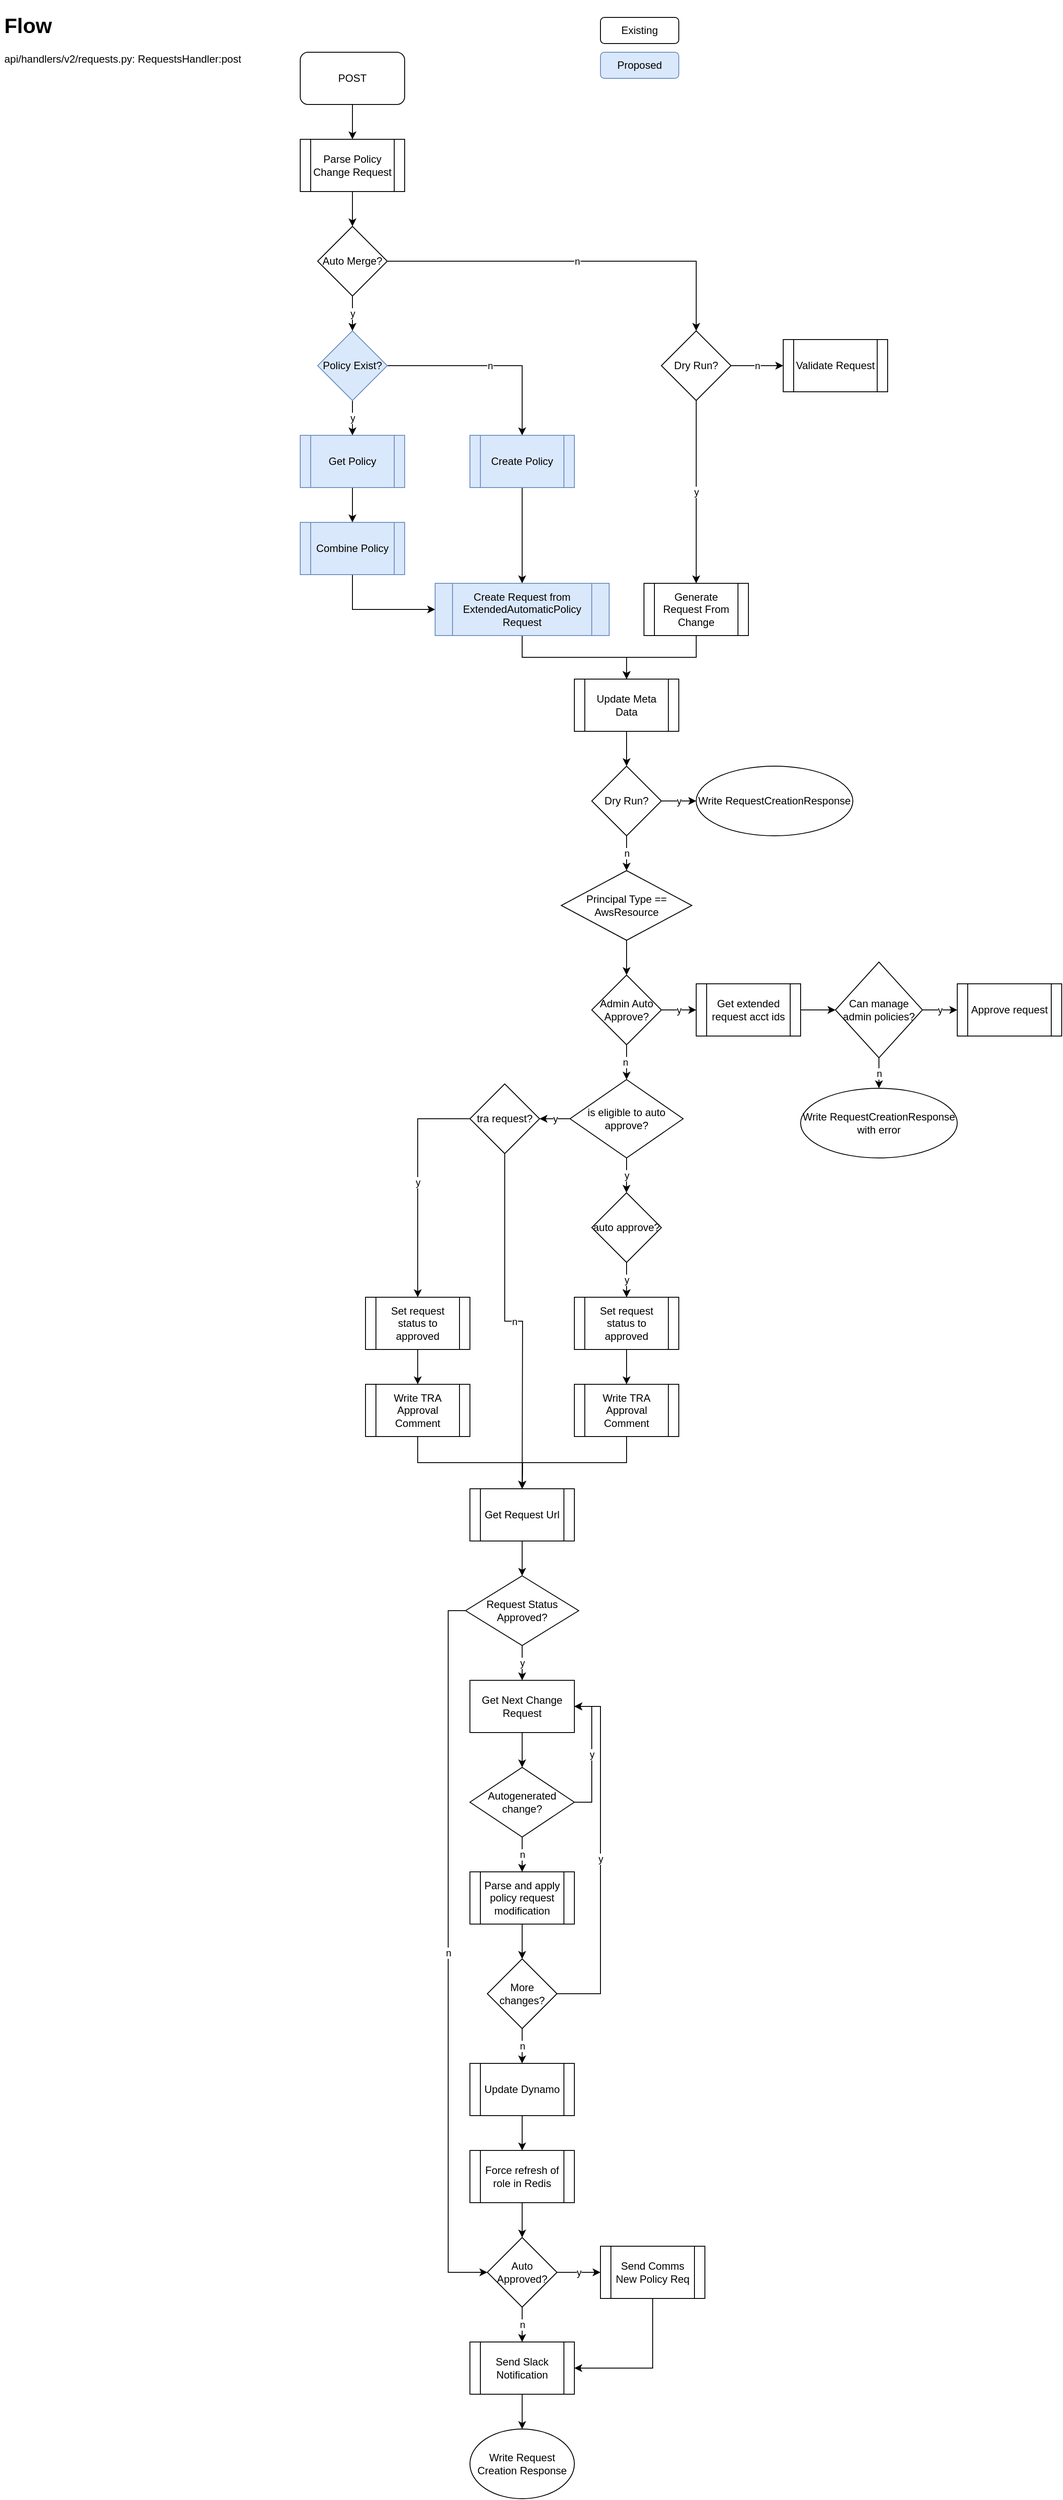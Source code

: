 <mxfile version="20.3.0" type="device"><diagram id="WypyUzZymiXNKyvfpp9d" name="Page-1"><mxGraphModel dx="991" dy="950" grid="1" gridSize="10" guides="1" tooltips="1" connect="1" arrows="1" fold="1" page="1" pageScale="1" pageWidth="850" pageHeight="1100" math="0" shadow="0"><root><mxCell id="0"/><mxCell id="1" parent="0"/><mxCell id="eZmZU-phNd9cnEl8Wvlo-18" style="edgeStyle=orthogonalEdgeStyle;rounded=0;orthogonalLoop=1;jettySize=auto;html=1;exitX=0.5;exitY=1;exitDx=0;exitDy=0;entryX=0.5;entryY=0;entryDx=0;entryDy=0;" edge="1" parent="1" source="eZmZU-phNd9cnEl8Wvlo-1" target="eZmZU-phNd9cnEl8Wvlo-17"><mxGeometry relative="1" as="geometry"/></mxCell><mxCell id="eZmZU-phNd9cnEl8Wvlo-1" value="POST" style="rounded=1;whiteSpace=wrap;html=1;" vertex="1" parent="1"><mxGeometry x="365" y="60" width="120" height="60" as="geometry"/></mxCell><mxCell id="eZmZU-phNd9cnEl8Wvlo-12" style="edgeStyle=orthogonalEdgeStyle;rounded=0;orthogonalLoop=1;jettySize=auto;html=1;exitX=0.5;exitY=1;exitDx=0;exitDy=0;entryX=0.5;entryY=0;entryDx=0;entryDy=0;" edge="1" parent="1" source="eZmZU-phNd9cnEl8Wvlo-2" target="eZmZU-phNd9cnEl8Wvlo-9"><mxGeometry relative="1" as="geometry"/></mxCell><mxCell id="eZmZU-phNd9cnEl8Wvlo-2" value="Get Policy" style="shape=process;whiteSpace=wrap;html=1;backgroundOutline=1;fillColor=#dae8fc;strokeColor=#6c8ebf;" vertex="1" parent="1"><mxGeometry x="365" y="500" width="120" height="60" as="geometry"/></mxCell><mxCell id="eZmZU-phNd9cnEl8Wvlo-5" value="y" style="edgeStyle=orthogonalEdgeStyle;rounded=0;orthogonalLoop=1;jettySize=auto;html=1;exitX=0.5;exitY=1;exitDx=0;exitDy=0;entryX=0.5;entryY=0;entryDx=0;entryDy=0;" edge="1" parent="1" source="eZmZU-phNd9cnEl8Wvlo-4" target="eZmZU-phNd9cnEl8Wvlo-2"><mxGeometry relative="1" as="geometry"/></mxCell><mxCell id="eZmZU-phNd9cnEl8Wvlo-8" value="n" style="edgeStyle=orthogonalEdgeStyle;rounded=0;orthogonalLoop=1;jettySize=auto;html=1;exitX=1;exitY=0.5;exitDx=0;exitDy=0;" edge="1" parent="1" source="eZmZU-phNd9cnEl8Wvlo-4" target="eZmZU-phNd9cnEl8Wvlo-7"><mxGeometry relative="1" as="geometry"/></mxCell><mxCell id="eZmZU-phNd9cnEl8Wvlo-4" value="Policy Exist?" style="rhombus;whiteSpace=wrap;html=1;fillColor=#dae8fc;strokeColor=#6c8ebf;" vertex="1" parent="1"><mxGeometry x="385" y="380" width="80" height="80" as="geometry"/></mxCell><mxCell id="eZmZU-phNd9cnEl8Wvlo-11" style="edgeStyle=orthogonalEdgeStyle;rounded=0;orthogonalLoop=1;jettySize=auto;html=1;exitX=0.5;exitY=1;exitDx=0;exitDy=0;entryX=0.5;entryY=0;entryDx=0;entryDy=0;" edge="1" parent="1" source="eZmZU-phNd9cnEl8Wvlo-7" target="eZmZU-phNd9cnEl8Wvlo-10"><mxGeometry relative="1" as="geometry"/></mxCell><mxCell id="eZmZU-phNd9cnEl8Wvlo-7" value="Create Policy" style="shape=process;whiteSpace=wrap;html=1;backgroundOutline=1;fillColor=#dae8fc;strokeColor=#6c8ebf;" vertex="1" parent="1"><mxGeometry x="560" y="500" width="120" height="60" as="geometry"/></mxCell><mxCell id="eZmZU-phNd9cnEl8Wvlo-13" style="edgeStyle=orthogonalEdgeStyle;rounded=0;orthogonalLoop=1;jettySize=auto;html=1;entryX=0;entryY=0.5;entryDx=0;entryDy=0;exitX=0.5;exitY=1;exitDx=0;exitDy=0;" edge="1" parent="1" source="eZmZU-phNd9cnEl8Wvlo-9" target="eZmZU-phNd9cnEl8Wvlo-10"><mxGeometry relative="1" as="geometry"/></mxCell><mxCell id="eZmZU-phNd9cnEl8Wvlo-9" value="Combine Policy" style="shape=process;whiteSpace=wrap;html=1;backgroundOutline=1;fillColor=#dae8fc;strokeColor=#6c8ebf;" vertex="1" parent="1"><mxGeometry x="365" y="600" width="120" height="60" as="geometry"/></mxCell><mxCell id="eZmZU-phNd9cnEl8Wvlo-36" style="edgeStyle=orthogonalEdgeStyle;rounded=0;orthogonalLoop=1;jettySize=auto;html=1;exitX=0.5;exitY=1;exitDx=0;exitDy=0;entryX=0.5;entryY=0;entryDx=0;entryDy=0;" edge="1" parent="1" source="eZmZU-phNd9cnEl8Wvlo-10" target="eZmZU-phNd9cnEl8Wvlo-34"><mxGeometry relative="1" as="geometry"/></mxCell><mxCell id="eZmZU-phNd9cnEl8Wvlo-10" value="Create Request from ExtendedAutomaticPolicy Request" style="shape=process;whiteSpace=wrap;html=1;backgroundOutline=1;fillColor=#dae8fc;strokeColor=#6c8ebf;" vertex="1" parent="1"><mxGeometry x="520" y="670" width="200" height="60" as="geometry"/></mxCell><mxCell id="eZmZU-phNd9cnEl8Wvlo-14" value="&lt;h1&gt;Flow&lt;/h1&gt;&lt;p&gt;api/handlers/v2/requests.py: RequestsHandler:post&lt;/p&gt;" style="text;html=1;strokeColor=none;fillColor=none;spacing=5;spacingTop=-20;whiteSpace=wrap;overflow=hidden;rounded=0;" vertex="1" parent="1"><mxGeometry x="20" y="10" width="290" height="90" as="geometry"/></mxCell><mxCell id="eZmZU-phNd9cnEl8Wvlo-15" value="Proposed" style="rounded=1;whiteSpace=wrap;html=1;fillColor=#dae8fc;strokeColor=#6c8ebf;" vertex="1" parent="1"><mxGeometry x="710" y="60" width="90" height="30" as="geometry"/></mxCell><mxCell id="eZmZU-phNd9cnEl8Wvlo-16" value="Existing" style="rounded=1;whiteSpace=wrap;html=1;" vertex="1" parent="1"><mxGeometry x="710" y="20" width="90" height="30" as="geometry"/></mxCell><mxCell id="eZmZU-phNd9cnEl8Wvlo-22" style="edgeStyle=orthogonalEdgeStyle;rounded=0;orthogonalLoop=1;jettySize=auto;html=1;exitX=0.5;exitY=1;exitDx=0;exitDy=0;" edge="1" parent="1" source="eZmZU-phNd9cnEl8Wvlo-17" target="eZmZU-phNd9cnEl8Wvlo-20"><mxGeometry relative="1" as="geometry"/></mxCell><mxCell id="eZmZU-phNd9cnEl8Wvlo-17" value="Parse Policy Change Request" style="shape=process;whiteSpace=wrap;html=1;backgroundOutline=1;" vertex="1" parent="1"><mxGeometry x="365" y="160" width="120" height="60" as="geometry"/></mxCell><mxCell id="eZmZU-phNd9cnEl8Wvlo-23" value="y" style="edgeStyle=orthogonalEdgeStyle;rounded=0;orthogonalLoop=1;jettySize=auto;html=1;exitX=0.5;exitY=1;exitDx=0;exitDy=0;entryX=0.5;entryY=0;entryDx=0;entryDy=0;" edge="1" parent="1" source="eZmZU-phNd9cnEl8Wvlo-20" target="eZmZU-phNd9cnEl8Wvlo-4"><mxGeometry relative="1" as="geometry"/></mxCell><mxCell id="eZmZU-phNd9cnEl8Wvlo-26" value="n" style="edgeStyle=orthogonalEdgeStyle;rounded=0;orthogonalLoop=1;jettySize=auto;html=1;exitX=1;exitY=0.5;exitDx=0;exitDy=0;entryX=0.5;entryY=0;entryDx=0;entryDy=0;" edge="1" parent="1" source="eZmZU-phNd9cnEl8Wvlo-20" target="eZmZU-phNd9cnEl8Wvlo-24"><mxGeometry relative="1" as="geometry"/></mxCell><mxCell id="eZmZU-phNd9cnEl8Wvlo-20" value="Auto Merge?" style="rhombus;whiteSpace=wrap;html=1;" vertex="1" parent="1"><mxGeometry x="385" y="260" width="80" height="80" as="geometry"/></mxCell><mxCell id="eZmZU-phNd9cnEl8Wvlo-28" value="n" style="edgeStyle=orthogonalEdgeStyle;rounded=0;orthogonalLoop=1;jettySize=auto;html=1;exitX=1;exitY=0.5;exitDx=0;exitDy=0;entryX=0;entryY=0.5;entryDx=0;entryDy=0;" edge="1" parent="1" source="eZmZU-phNd9cnEl8Wvlo-24" target="eZmZU-phNd9cnEl8Wvlo-27"><mxGeometry relative="1" as="geometry"/></mxCell><mxCell id="eZmZU-phNd9cnEl8Wvlo-33" value="y" style="edgeStyle=orthogonalEdgeStyle;rounded=0;orthogonalLoop=1;jettySize=auto;html=1;exitX=0.5;exitY=1;exitDx=0;exitDy=0;entryX=0.5;entryY=0;entryDx=0;entryDy=0;" edge="1" parent="1" source="eZmZU-phNd9cnEl8Wvlo-24" target="eZmZU-phNd9cnEl8Wvlo-32"><mxGeometry relative="1" as="geometry"/></mxCell><mxCell id="eZmZU-phNd9cnEl8Wvlo-24" value="Dry Run?" style="rhombus;whiteSpace=wrap;html=1;" vertex="1" parent="1"><mxGeometry x="780" y="380" width="80" height="80" as="geometry"/></mxCell><mxCell id="eZmZU-phNd9cnEl8Wvlo-27" value="Validate Request" style="shape=process;whiteSpace=wrap;html=1;backgroundOutline=1;" vertex="1" parent="1"><mxGeometry x="920" y="390" width="120" height="60" as="geometry"/></mxCell><mxCell id="eZmZU-phNd9cnEl8Wvlo-35" style="edgeStyle=orthogonalEdgeStyle;rounded=0;orthogonalLoop=1;jettySize=auto;html=1;exitX=0.5;exitY=1;exitDx=0;exitDy=0;entryX=0.5;entryY=0;entryDx=0;entryDy=0;" edge="1" parent="1" source="eZmZU-phNd9cnEl8Wvlo-32" target="eZmZU-phNd9cnEl8Wvlo-34"><mxGeometry relative="1" as="geometry"/></mxCell><mxCell id="eZmZU-phNd9cnEl8Wvlo-32" value="Generate Request From Change" style="shape=process;whiteSpace=wrap;html=1;backgroundOutline=1;" vertex="1" parent="1"><mxGeometry x="760" y="670" width="120" height="60" as="geometry"/></mxCell><mxCell id="eZmZU-phNd9cnEl8Wvlo-38" style="edgeStyle=orthogonalEdgeStyle;rounded=0;orthogonalLoop=1;jettySize=auto;html=1;exitX=0.5;exitY=1;exitDx=0;exitDy=0;entryX=0.5;entryY=0;entryDx=0;entryDy=0;" edge="1" parent="1" source="eZmZU-phNd9cnEl8Wvlo-34" target="eZmZU-phNd9cnEl8Wvlo-37"><mxGeometry relative="1" as="geometry"/></mxCell><mxCell id="eZmZU-phNd9cnEl8Wvlo-34" value="Update Meta Data" style="shape=process;whiteSpace=wrap;html=1;backgroundOutline=1;" vertex="1" parent="1"><mxGeometry x="680" y="780" width="120" height="60" as="geometry"/></mxCell><mxCell id="eZmZU-phNd9cnEl8Wvlo-40" value="y" style="edgeStyle=orthogonalEdgeStyle;rounded=0;orthogonalLoop=1;jettySize=auto;html=1;" edge="1" parent="1" source="eZmZU-phNd9cnEl8Wvlo-37" target="eZmZU-phNd9cnEl8Wvlo-39"><mxGeometry relative="1" as="geometry"/></mxCell><mxCell id="eZmZU-phNd9cnEl8Wvlo-42" value="n" style="edgeStyle=orthogonalEdgeStyle;rounded=0;orthogonalLoop=1;jettySize=auto;html=1;exitX=0.5;exitY=1;exitDx=0;exitDy=0;" edge="1" parent="1" source="eZmZU-phNd9cnEl8Wvlo-37" target="eZmZU-phNd9cnEl8Wvlo-41"><mxGeometry relative="1" as="geometry"/></mxCell><mxCell id="eZmZU-phNd9cnEl8Wvlo-37" value="Dry Run?" style="rhombus;whiteSpace=wrap;html=1;" vertex="1" parent="1"><mxGeometry x="700" y="880" width="80" height="80" as="geometry"/></mxCell><mxCell id="eZmZU-phNd9cnEl8Wvlo-39" value="Write RequestCreationResponse" style="ellipse;whiteSpace=wrap;html=1;" vertex="1" parent="1"><mxGeometry x="820" y="880" width="180" height="80" as="geometry"/></mxCell><mxCell id="eZmZU-phNd9cnEl8Wvlo-44" style="edgeStyle=orthogonalEdgeStyle;rounded=0;orthogonalLoop=1;jettySize=auto;html=1;exitX=0.5;exitY=1;exitDx=0;exitDy=0;entryX=0.5;entryY=0;entryDx=0;entryDy=0;" edge="1" parent="1" source="eZmZU-phNd9cnEl8Wvlo-41" target="eZmZU-phNd9cnEl8Wvlo-43"><mxGeometry relative="1" as="geometry"/></mxCell><mxCell id="eZmZU-phNd9cnEl8Wvlo-41" value="Principal Type == AwsResource" style="rhombus;whiteSpace=wrap;html=1;" vertex="1" parent="1"><mxGeometry x="665" y="1000" width="150" height="80" as="geometry"/></mxCell><mxCell id="eZmZU-phNd9cnEl8Wvlo-47" value="y" style="edgeStyle=orthogonalEdgeStyle;rounded=0;orthogonalLoop=1;jettySize=auto;html=1;exitX=1;exitY=0.5;exitDx=0;exitDy=0;entryX=0;entryY=0.5;entryDx=0;entryDy=0;" edge="1" parent="1" source="eZmZU-phNd9cnEl8Wvlo-43" target="eZmZU-phNd9cnEl8Wvlo-46"><mxGeometry relative="1" as="geometry"/></mxCell><mxCell id="eZmZU-phNd9cnEl8Wvlo-56" value="n&amp;nbsp;" style="edgeStyle=orthogonalEdgeStyle;rounded=0;orthogonalLoop=1;jettySize=auto;html=1;exitX=0.5;exitY=1;exitDx=0;exitDy=0;" edge="1" parent="1" source="eZmZU-phNd9cnEl8Wvlo-43" target="eZmZU-phNd9cnEl8Wvlo-55"><mxGeometry relative="1" as="geometry"/></mxCell><mxCell id="eZmZU-phNd9cnEl8Wvlo-43" value="Admin Auto Approve?" style="rhombus;whiteSpace=wrap;html=1;" vertex="1" parent="1"><mxGeometry x="700" y="1120" width="80" height="80" as="geometry"/></mxCell><mxCell id="eZmZU-phNd9cnEl8Wvlo-49" style="edgeStyle=orthogonalEdgeStyle;rounded=0;orthogonalLoop=1;jettySize=auto;html=1;exitX=1;exitY=0.5;exitDx=0;exitDy=0;entryX=0;entryY=0.5;entryDx=0;entryDy=0;" edge="1" parent="1" source="eZmZU-phNd9cnEl8Wvlo-46" target="eZmZU-phNd9cnEl8Wvlo-48"><mxGeometry relative="1" as="geometry"/></mxCell><mxCell id="eZmZU-phNd9cnEl8Wvlo-46" value="Get extended request acct ids" style="shape=process;whiteSpace=wrap;html=1;backgroundOutline=1;" vertex="1" parent="1"><mxGeometry x="820" y="1130" width="120" height="60" as="geometry"/></mxCell><mxCell id="eZmZU-phNd9cnEl8Wvlo-51" value="y" style="edgeStyle=orthogonalEdgeStyle;rounded=0;orthogonalLoop=1;jettySize=auto;html=1;exitX=1;exitY=0.5;exitDx=0;exitDy=0;entryX=0;entryY=0.5;entryDx=0;entryDy=0;" edge="1" parent="1" source="eZmZU-phNd9cnEl8Wvlo-48" target="eZmZU-phNd9cnEl8Wvlo-50"><mxGeometry relative="1" as="geometry"/></mxCell><mxCell id="eZmZU-phNd9cnEl8Wvlo-54" value="n" style="edgeStyle=orthogonalEdgeStyle;rounded=0;orthogonalLoop=1;jettySize=auto;html=1;exitX=0.5;exitY=1;exitDx=0;exitDy=0;entryX=0.5;entryY=0;entryDx=0;entryDy=0;" edge="1" parent="1" source="eZmZU-phNd9cnEl8Wvlo-48" target="eZmZU-phNd9cnEl8Wvlo-53"><mxGeometry relative="1" as="geometry"/></mxCell><mxCell id="eZmZU-phNd9cnEl8Wvlo-48" value="Can manage admin policies?" style="rhombus;whiteSpace=wrap;html=1;" vertex="1" parent="1"><mxGeometry x="980" y="1105" width="100" height="110" as="geometry"/></mxCell><mxCell id="eZmZU-phNd9cnEl8Wvlo-50" value="Approve request" style="shape=process;whiteSpace=wrap;html=1;backgroundOutline=1;" vertex="1" parent="1"><mxGeometry x="1120" y="1130" width="120" height="60" as="geometry"/></mxCell><mxCell id="eZmZU-phNd9cnEl8Wvlo-53" value="Write RequestCreationResponse with error" style="ellipse;whiteSpace=wrap;html=1;" vertex="1" parent="1"><mxGeometry x="940" y="1250" width="180" height="80" as="geometry"/></mxCell><mxCell id="eZmZU-phNd9cnEl8Wvlo-64" value="y" style="edgeStyle=orthogonalEdgeStyle;rounded=0;orthogonalLoop=1;jettySize=auto;html=1;exitX=0;exitY=0.5;exitDx=0;exitDy=0;entryX=1;entryY=0.5;entryDx=0;entryDy=0;" edge="1" parent="1" source="eZmZU-phNd9cnEl8Wvlo-55" target="eZmZU-phNd9cnEl8Wvlo-63"><mxGeometry relative="1" as="geometry"/></mxCell><mxCell id="eZmZU-phNd9cnEl8Wvlo-71" value="y" style="edgeStyle=orthogonalEdgeStyle;rounded=0;orthogonalLoop=1;jettySize=auto;html=1;exitX=0.5;exitY=1;exitDx=0;exitDy=0;" edge="1" parent="1" source="eZmZU-phNd9cnEl8Wvlo-55"><mxGeometry relative="1" as="geometry"><mxPoint x="739.857" y="1370" as="targetPoint"/></mxGeometry></mxCell><mxCell id="eZmZU-phNd9cnEl8Wvlo-55" value="is eligible to auto approve?" style="rhombus;whiteSpace=wrap;html=1;" vertex="1" parent="1"><mxGeometry x="675" y="1240" width="130" height="90" as="geometry"/></mxCell><mxCell id="eZmZU-phNd9cnEl8Wvlo-79" value="y" style="edgeStyle=orthogonalEdgeStyle;rounded=0;orthogonalLoop=1;jettySize=auto;html=1;exitX=0;exitY=0.5;exitDx=0;exitDy=0;entryX=0.5;entryY=0;entryDx=0;entryDy=0;" edge="1" parent="1" source="eZmZU-phNd9cnEl8Wvlo-63" target="eZmZU-phNd9cnEl8Wvlo-68"><mxGeometry relative="1" as="geometry"/></mxCell><mxCell id="eZmZU-phNd9cnEl8Wvlo-86" value="n" style="edgeStyle=orthogonalEdgeStyle;rounded=0;orthogonalLoop=1;jettySize=auto;html=1;exitX=0.5;exitY=1;exitDx=0;exitDy=0;entryX=0.5;entryY=0;entryDx=0;entryDy=0;" edge="1" parent="1" source="eZmZU-phNd9cnEl8Wvlo-63"><mxGeometry relative="1" as="geometry"><mxPoint x="620" y="1710" as="targetPoint"/></mxGeometry></mxCell><mxCell id="eZmZU-phNd9cnEl8Wvlo-63" value="tra request?" style="rhombus;whiteSpace=wrap;html=1;" vertex="1" parent="1"><mxGeometry x="560" y="1245" width="80" height="80" as="geometry"/></mxCell><mxCell id="eZmZU-phNd9cnEl8Wvlo-84" style="edgeStyle=orthogonalEdgeStyle;rounded=0;orthogonalLoop=1;jettySize=auto;html=1;exitX=0.5;exitY=1;exitDx=0;exitDy=0;entryX=0.5;entryY=0;entryDx=0;entryDy=0;" edge="1" parent="1" source="eZmZU-phNd9cnEl8Wvlo-65"><mxGeometry relative="1" as="geometry"><mxPoint x="620" y="1710" as="targetPoint"/></mxGeometry></mxCell><mxCell id="eZmZU-phNd9cnEl8Wvlo-65" value="Write TRA Approval Comment" style="shape=process;whiteSpace=wrap;html=1;backgroundOutline=1;" vertex="1" parent="1"><mxGeometry x="440" y="1590" width="120" height="60" as="geometry"/></mxCell><mxCell id="eZmZU-phNd9cnEl8Wvlo-81" style="edgeStyle=orthogonalEdgeStyle;rounded=0;orthogonalLoop=1;jettySize=auto;html=1;exitX=0.5;exitY=1;exitDx=0;exitDy=0;entryX=0.5;entryY=0;entryDx=0;entryDy=0;" edge="1" parent="1" source="eZmZU-phNd9cnEl8Wvlo-68" target="eZmZU-phNd9cnEl8Wvlo-65"><mxGeometry relative="1" as="geometry"/></mxCell><mxCell id="eZmZU-phNd9cnEl8Wvlo-68" value="Set request status to approved" style="shape=process;whiteSpace=wrap;html=1;backgroundOutline=1;" vertex="1" parent="1"><mxGeometry x="440" y="1490" width="120" height="60" as="geometry"/></mxCell><mxCell id="eZmZU-phNd9cnEl8Wvlo-76" style="edgeStyle=orthogonalEdgeStyle;rounded=0;orthogonalLoop=1;jettySize=auto;html=1;exitX=0.5;exitY=1;exitDx=0;exitDy=0;" edge="1" parent="1" source="eZmZU-phNd9cnEl8Wvlo-73" target="eZmZU-phNd9cnEl8Wvlo-75"><mxGeometry relative="1" as="geometry"/></mxCell><mxCell id="eZmZU-phNd9cnEl8Wvlo-77" value="y" style="edgeStyle=orthogonalEdgeStyle;rounded=0;orthogonalLoop=1;jettySize=auto;html=1;" edge="1" parent="1" source="eZmZU-phNd9cnEl8Wvlo-73" target="eZmZU-phNd9cnEl8Wvlo-75"><mxGeometry relative="1" as="geometry"/></mxCell><mxCell id="eZmZU-phNd9cnEl8Wvlo-73" value="auto approve?" style="rhombus;whiteSpace=wrap;html=1;" vertex="1" parent="1"><mxGeometry x="700" y="1370" width="80" height="80" as="geometry"/></mxCell><mxCell id="eZmZU-phNd9cnEl8Wvlo-82" style="edgeStyle=orthogonalEdgeStyle;rounded=0;orthogonalLoop=1;jettySize=auto;html=1;exitX=0.5;exitY=1;exitDx=0;exitDy=0;entryX=0.5;entryY=0;entryDx=0;entryDy=0;" edge="1" parent="1" source="eZmZU-phNd9cnEl8Wvlo-75" target="eZmZU-phNd9cnEl8Wvlo-78"><mxGeometry relative="1" as="geometry"/></mxCell><mxCell id="eZmZU-phNd9cnEl8Wvlo-75" value="Set request status to approved" style="shape=process;whiteSpace=wrap;html=1;backgroundOutline=1;" vertex="1" parent="1"><mxGeometry x="680" y="1490" width="120" height="60" as="geometry"/></mxCell><mxCell id="eZmZU-phNd9cnEl8Wvlo-85" style="edgeStyle=orthogonalEdgeStyle;rounded=0;orthogonalLoop=1;jettySize=auto;html=1;exitX=0.5;exitY=1;exitDx=0;exitDy=0;entryX=0.5;entryY=0;entryDx=0;entryDy=0;" edge="1" parent="1" source="eZmZU-phNd9cnEl8Wvlo-78"><mxGeometry relative="1" as="geometry"><mxPoint x="620" y="1710" as="targetPoint"/></mxGeometry></mxCell><mxCell id="eZmZU-phNd9cnEl8Wvlo-78" value="Write TRA Approval Comment" style="shape=process;whiteSpace=wrap;html=1;backgroundOutline=1;" vertex="1" parent="1"><mxGeometry x="680" y="1590" width="120" height="60" as="geometry"/></mxCell><mxCell id="eZmZU-phNd9cnEl8Wvlo-90" style="edgeStyle=orthogonalEdgeStyle;rounded=0;orthogonalLoop=1;jettySize=auto;html=1;exitX=0.5;exitY=1;exitDx=0;exitDy=0;entryX=0.5;entryY=0;entryDx=0;entryDy=0;" edge="1" parent="1" source="eZmZU-phNd9cnEl8Wvlo-87" target="eZmZU-phNd9cnEl8Wvlo-89"><mxGeometry relative="1" as="geometry"/></mxCell><mxCell id="eZmZU-phNd9cnEl8Wvlo-87" value="Get Request Url" style="shape=process;whiteSpace=wrap;html=1;backgroundOutline=1;" vertex="1" parent="1"><mxGeometry x="560" y="1710" width="120" height="60" as="geometry"/></mxCell><mxCell id="eZmZU-phNd9cnEl8Wvlo-97" value="y" style="edgeStyle=orthogonalEdgeStyle;rounded=0;orthogonalLoop=1;jettySize=auto;html=1;exitX=0.5;exitY=1;exitDx=0;exitDy=0;entryX=0.5;entryY=0;entryDx=0;entryDy=0;" edge="1" parent="1" source="eZmZU-phNd9cnEl8Wvlo-89" target="eZmZU-phNd9cnEl8Wvlo-96"><mxGeometry relative="1" as="geometry"/></mxCell><mxCell id="eZmZU-phNd9cnEl8Wvlo-116" value="n" style="edgeStyle=orthogonalEdgeStyle;rounded=0;orthogonalLoop=1;jettySize=auto;html=1;exitX=0;exitY=0.5;exitDx=0;exitDy=0;entryX=0;entryY=0.5;entryDx=0;entryDy=0;" edge="1" parent="1" source="eZmZU-phNd9cnEl8Wvlo-89" target="eZmZU-phNd9cnEl8Wvlo-107"><mxGeometry relative="1" as="geometry"/></mxCell><mxCell id="eZmZU-phNd9cnEl8Wvlo-89" value="Request Status Approved?" style="rhombus;whiteSpace=wrap;html=1;" vertex="1" parent="1"><mxGeometry x="555" y="1810" width="130" height="80" as="geometry"/></mxCell><mxCell id="eZmZU-phNd9cnEl8Wvlo-102" style="edgeStyle=orthogonalEdgeStyle;rounded=0;orthogonalLoop=1;jettySize=auto;html=1;exitX=0.5;exitY=1;exitDx=0;exitDy=0;entryX=0.5;entryY=0;entryDx=0;entryDy=0;" edge="1" parent="1" source="eZmZU-phNd9cnEl8Wvlo-91" target="eZmZU-phNd9cnEl8Wvlo-100"><mxGeometry relative="1" as="geometry"/></mxCell><mxCell id="eZmZU-phNd9cnEl8Wvlo-91" value="Parse and apply policy request modification" style="shape=process;whiteSpace=wrap;html=1;backgroundOutline=1;" vertex="1" parent="1"><mxGeometry x="560" y="2150" width="120" height="60" as="geometry"/></mxCell><mxCell id="eZmZU-phNd9cnEl8Wvlo-94" value="n" style="edgeStyle=orthogonalEdgeStyle;rounded=0;orthogonalLoop=1;jettySize=auto;html=1;exitX=0.5;exitY=1;exitDx=0;exitDy=0;" edge="1" parent="1" source="eZmZU-phNd9cnEl8Wvlo-92" target="eZmZU-phNd9cnEl8Wvlo-91"><mxGeometry relative="1" as="geometry"/></mxCell><mxCell id="eZmZU-phNd9cnEl8Wvlo-99" value="y" style="edgeStyle=orthogonalEdgeStyle;rounded=0;orthogonalLoop=1;jettySize=auto;html=1;exitX=1;exitY=0.5;exitDx=0;exitDy=0;entryX=1;entryY=0.5;entryDx=0;entryDy=0;" edge="1" parent="1" source="eZmZU-phNd9cnEl8Wvlo-92" target="eZmZU-phNd9cnEl8Wvlo-96"><mxGeometry relative="1" as="geometry"/></mxCell><mxCell id="eZmZU-phNd9cnEl8Wvlo-92" value="Autogenerated change?" style="rhombus;whiteSpace=wrap;html=1;" vertex="1" parent="1"><mxGeometry x="560" y="2030" width="120" height="80" as="geometry"/></mxCell><mxCell id="eZmZU-phNd9cnEl8Wvlo-98" style="edgeStyle=orthogonalEdgeStyle;rounded=0;orthogonalLoop=1;jettySize=auto;html=1;exitX=0.5;exitY=1;exitDx=0;exitDy=0;" edge="1" parent="1" source="eZmZU-phNd9cnEl8Wvlo-96" target="eZmZU-phNd9cnEl8Wvlo-92"><mxGeometry relative="1" as="geometry"/></mxCell><mxCell id="eZmZU-phNd9cnEl8Wvlo-96" value="Get Next Change Request" style="rounded=0;whiteSpace=wrap;html=1;" vertex="1" parent="1"><mxGeometry x="560" y="1930" width="120" height="60" as="geometry"/></mxCell><mxCell id="eZmZU-phNd9cnEl8Wvlo-101" value="y" style="edgeStyle=orthogonalEdgeStyle;rounded=0;orthogonalLoop=1;jettySize=auto;html=1;exitX=1;exitY=0.5;exitDx=0;exitDy=0;entryX=1;entryY=0.5;entryDx=0;entryDy=0;" edge="1" parent="1" source="eZmZU-phNd9cnEl8Wvlo-100" target="eZmZU-phNd9cnEl8Wvlo-96"><mxGeometry relative="1" as="geometry"><Array as="points"><mxPoint x="710" y="2290"/><mxPoint x="710" y="1960"/></Array></mxGeometry></mxCell><mxCell id="eZmZU-phNd9cnEl8Wvlo-104" value="n" style="edgeStyle=orthogonalEdgeStyle;rounded=0;orthogonalLoop=1;jettySize=auto;html=1;exitX=0.5;exitY=1;exitDx=0;exitDy=0;entryX=0.5;entryY=0;entryDx=0;entryDy=0;" edge="1" parent="1" source="eZmZU-phNd9cnEl8Wvlo-100" target="eZmZU-phNd9cnEl8Wvlo-103"><mxGeometry relative="1" as="geometry"/></mxCell><mxCell id="eZmZU-phNd9cnEl8Wvlo-100" value="More changes?" style="rhombus;whiteSpace=wrap;html=1;" vertex="1" parent="1"><mxGeometry x="580" y="2250" width="80" height="80" as="geometry"/></mxCell><mxCell id="eZmZU-phNd9cnEl8Wvlo-106" style="edgeStyle=orthogonalEdgeStyle;rounded=0;orthogonalLoop=1;jettySize=auto;html=1;exitX=0.5;exitY=1;exitDx=0;exitDy=0;" edge="1" parent="1" source="eZmZU-phNd9cnEl8Wvlo-103" target="eZmZU-phNd9cnEl8Wvlo-105"><mxGeometry relative="1" as="geometry"/></mxCell><mxCell id="eZmZU-phNd9cnEl8Wvlo-103" value="Update Dynamo" style="shape=process;whiteSpace=wrap;html=1;backgroundOutline=1;" vertex="1" parent="1"><mxGeometry x="560" y="2370" width="120" height="60" as="geometry"/></mxCell><mxCell id="eZmZU-phNd9cnEl8Wvlo-110" style="edgeStyle=orthogonalEdgeStyle;rounded=0;orthogonalLoop=1;jettySize=auto;html=1;exitX=0.5;exitY=1;exitDx=0;exitDy=0;" edge="1" parent="1" source="eZmZU-phNd9cnEl8Wvlo-105" target="eZmZU-phNd9cnEl8Wvlo-107"><mxGeometry relative="1" as="geometry"/></mxCell><mxCell id="eZmZU-phNd9cnEl8Wvlo-105" value="Force refresh of role in Redis" style="shape=process;whiteSpace=wrap;html=1;backgroundOutline=1;" vertex="1" parent="1"><mxGeometry x="560" y="2470" width="120" height="60" as="geometry"/></mxCell><mxCell id="eZmZU-phNd9cnEl8Wvlo-109" value="y" style="edgeStyle=orthogonalEdgeStyle;rounded=0;orthogonalLoop=1;jettySize=auto;html=1;exitX=1;exitY=0.5;exitDx=0;exitDy=0;" edge="1" parent="1" source="eZmZU-phNd9cnEl8Wvlo-107" target="eZmZU-phNd9cnEl8Wvlo-108"><mxGeometry relative="1" as="geometry"/></mxCell><mxCell id="eZmZU-phNd9cnEl8Wvlo-112" value="n" style="edgeStyle=orthogonalEdgeStyle;rounded=0;orthogonalLoop=1;jettySize=auto;html=1;exitX=0.5;exitY=1;exitDx=0;exitDy=0;entryX=0.5;entryY=0;entryDx=0;entryDy=0;" edge="1" parent="1" source="eZmZU-phNd9cnEl8Wvlo-107" target="eZmZU-phNd9cnEl8Wvlo-111"><mxGeometry relative="1" as="geometry"/></mxCell><mxCell id="eZmZU-phNd9cnEl8Wvlo-107" value="Auto Approved?" style="rhombus;whiteSpace=wrap;html=1;" vertex="1" parent="1"><mxGeometry x="580" y="2570" width="80" height="80" as="geometry"/></mxCell><mxCell id="eZmZU-phNd9cnEl8Wvlo-113" style="edgeStyle=orthogonalEdgeStyle;rounded=0;orthogonalLoop=1;jettySize=auto;html=1;exitX=0.5;exitY=1;exitDx=0;exitDy=0;entryX=1;entryY=0.5;entryDx=0;entryDy=0;" edge="1" parent="1" source="eZmZU-phNd9cnEl8Wvlo-108" target="eZmZU-phNd9cnEl8Wvlo-111"><mxGeometry relative="1" as="geometry"/></mxCell><mxCell id="eZmZU-phNd9cnEl8Wvlo-108" value="Send Comms New Policy Req" style="shape=process;whiteSpace=wrap;html=1;backgroundOutline=1;" vertex="1" parent="1"><mxGeometry x="710" y="2580" width="120" height="60" as="geometry"/></mxCell><mxCell id="eZmZU-phNd9cnEl8Wvlo-115" style="edgeStyle=orthogonalEdgeStyle;rounded=0;orthogonalLoop=1;jettySize=auto;html=1;exitX=0.5;exitY=1;exitDx=0;exitDy=0;entryX=0.5;entryY=0;entryDx=0;entryDy=0;" edge="1" parent="1" source="eZmZU-phNd9cnEl8Wvlo-111" target="eZmZU-phNd9cnEl8Wvlo-114"><mxGeometry relative="1" as="geometry"/></mxCell><mxCell id="eZmZU-phNd9cnEl8Wvlo-111" value="Send Slack Notification" style="shape=process;whiteSpace=wrap;html=1;backgroundOutline=1;" vertex="1" parent="1"><mxGeometry x="560" y="2690" width="120" height="60" as="geometry"/></mxCell><mxCell id="eZmZU-phNd9cnEl8Wvlo-114" value="Write Request Creation Response" style="ellipse;whiteSpace=wrap;html=1;" vertex="1" parent="1"><mxGeometry x="560" y="2790" width="120" height="80" as="geometry"/></mxCell></root></mxGraphModel></diagram></mxfile>